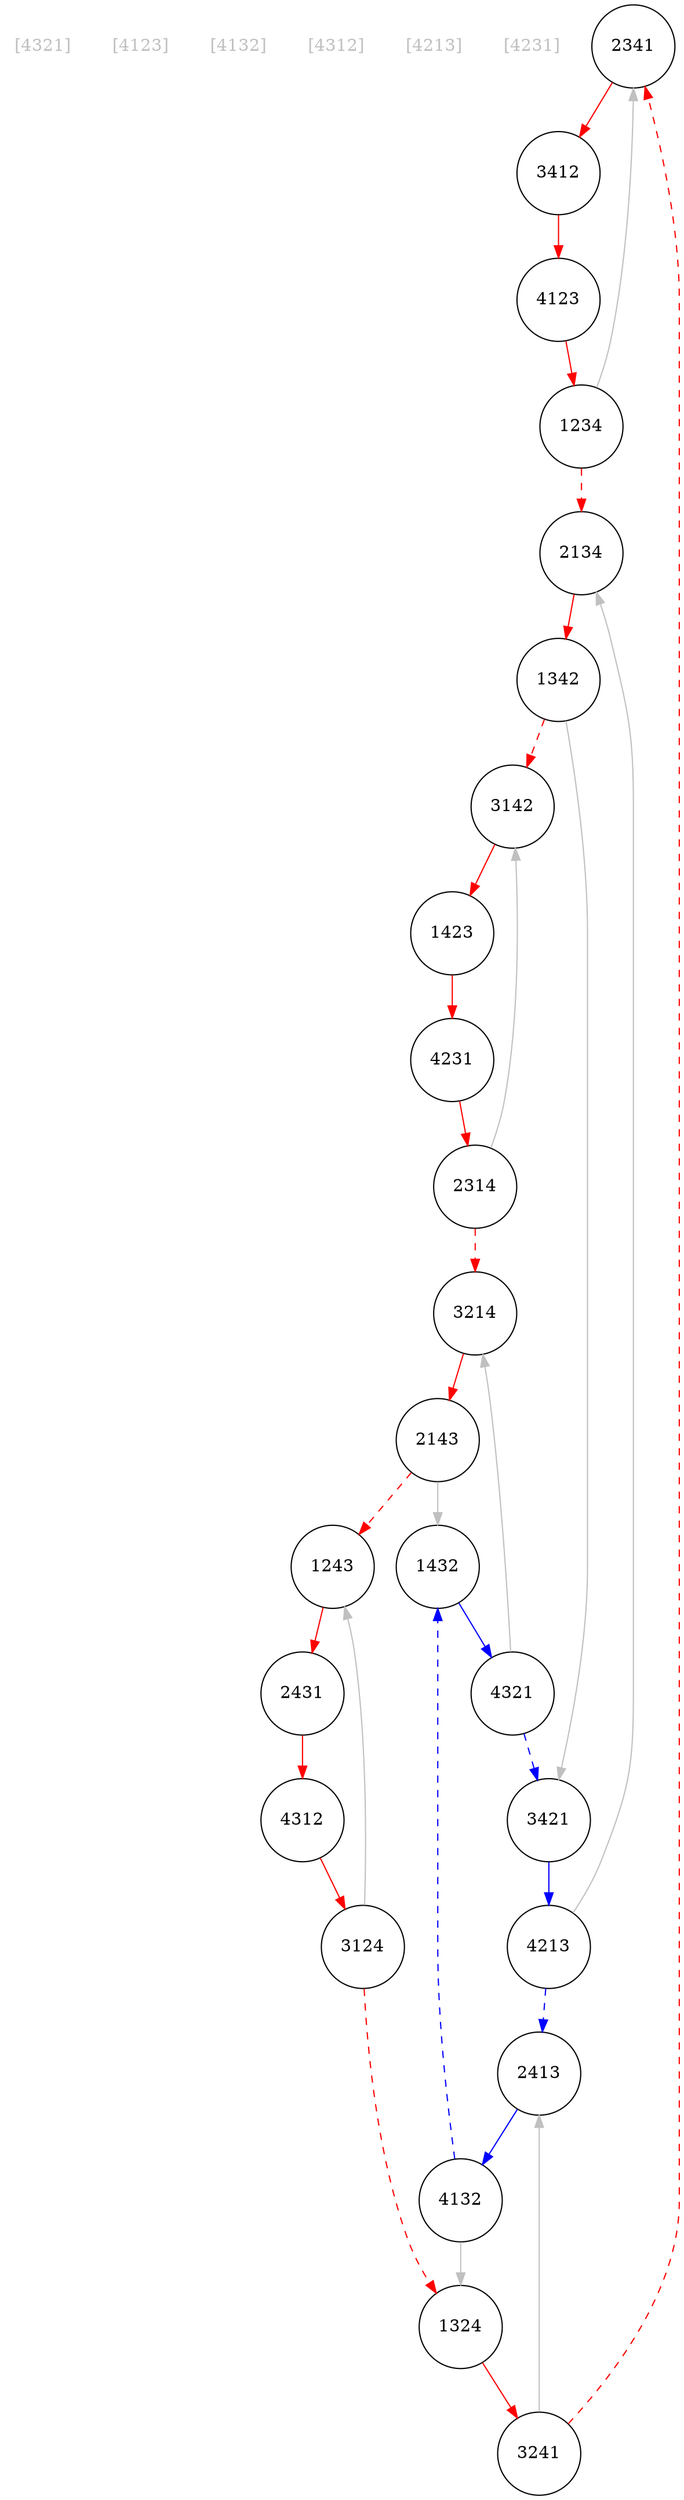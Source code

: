 digraph cycleCover {
r4321 [label="[4321]", shape="none", pos="259,149!", fontcolor="gray"];
r4123 [label="[4123]", shape="none", pos="-259,-149!", fontcolor="gray"];
r4132 [label="[4132]", shape="none", pos="0,-300!", fontcolor="gray"];
r4312 [label="[4312]", shape="none", pos="259,-149!", fontcolor="gray"];
r4213 [label="[4213]", shape="none", pos="-259,149!", fontcolor="gray"];
r4231 [label="[4231]", shape="none", pos="0,300!", fontcolor="gray"];
v2341 [label="2341", shape="circle", pos="-163,-174!"];
v2413 [label="2413", shape="circle", pos="-70,-230!"];
v4321 [label="4321", shape="circle", pos="163,174!"];
v1342 [label="1342", shape="circle", pos="-284,245!"];
v1432 [label="1432", shape="circle", pos="234,53!"];
v1423 [label="1423", shape="circle", pos="-70,370!"];
v2143 [label="2143", shape="circle", pos="355,124!"];
v4123 [label="4123", shape="circle", pos="-355,-124!"];
v1324 [label="1324", shape="circle", pos="70,-370!"];
v1234 [label="1234", shape="circle", pos="-234,-53!"];
v3142 [label="3142", shape="circle", pos="-70,230!"];
v4132 [label="4132", shape="circle", pos="70,-230!"];
v4312 [label="4312", shape="circle", pos="284,-245!"];
v2134 [label="2134", shape="circle", pos="-355,124!"];
v3421 [label="3421", shape="circle", pos="-163,174!"];
v3124 [label="3124", shape="circle", pos="163,-174!"];
v3412 [label="3412", shape="circle", pos="-284,-245!"];
v4213 [label="4213", shape="circle", pos="-234,53!"];
v2431 [label="2431", shape="circle", pos="355,-124!"];
v3214 [label="3214", shape="circle", pos="284,245!"];
v3241 [label="3241", shape="circle", pos="-70,-370!"];
v1243 [label="1243", shape="circle", pos="234,-53!"];
v4231 [label="4231", shape="circle", pos="70,370!"];
v2314 [label="2314", shape="circle", pos="70,230!"];

v4321 -> v3421 [color="blue", style="dashed"];
v4213 -> v2413 [color="blue", style="dashed"];
v3421 -> v4213 [color="blue", style="solid"];
v2413 -> v4132 [color="blue", style="solid"];
v4132 -> v1432 [color="blue", style="dashed"];
v1432 -> v4321 [color="blue", style="solid"];
v4312 -> v3124 [color="red", style="solid"];
v1423 -> v4231 [color="red", style="solid"];
v2314 -> v3214 [color="red", style="dashed"];
v1234 -> v2134 [color="red", style="dashed"];
v1324 -> v3241 [color="red", style="solid"];
v3142 -> v1423 [color="red", style="solid"];
v2143 -> v1243 [color="red", style="dashed"];
v2341 -> v3412 [color="red", style="solid"];
v4231 -> v2314 [color="red", style="solid"];
v3214 -> v2143 [color="red", style="solid"];
v1342 -> v3142 [color="red", style="dashed"];
v2431 -> v4312 [color="red", style="solid"];
v1243 -> v2431 [color="red", style="solid"];
v4123 -> v1234 [color="red", style="solid"];
v3124 -> v1324 [color="red", style="dashed"];
v2134 -> v1342 [color="red", style="solid"];
v3241 -> v2341 [color="red", style="dashed"];
v3412 -> v4123 [color="red", style="solid"];
v1342 -> v3421 [color="gray", style="solid"];
v4132 -> v1324 [color="gray", style="solid"];
v4213 -> v2134 [color="gray", style="solid"];
v3241 -> v2413 [color="gray", style="solid"];
v3124 -> v1243 [color="gray", style="solid"];
v1234 -> v2341 [color="gray", style="solid"];
v2143 -> v1432 [color="gray", style="solid"];
v2314 -> v3142 [color="gray", style="solid"];
v4321 -> v3214 [color="gray", style="solid"];

}